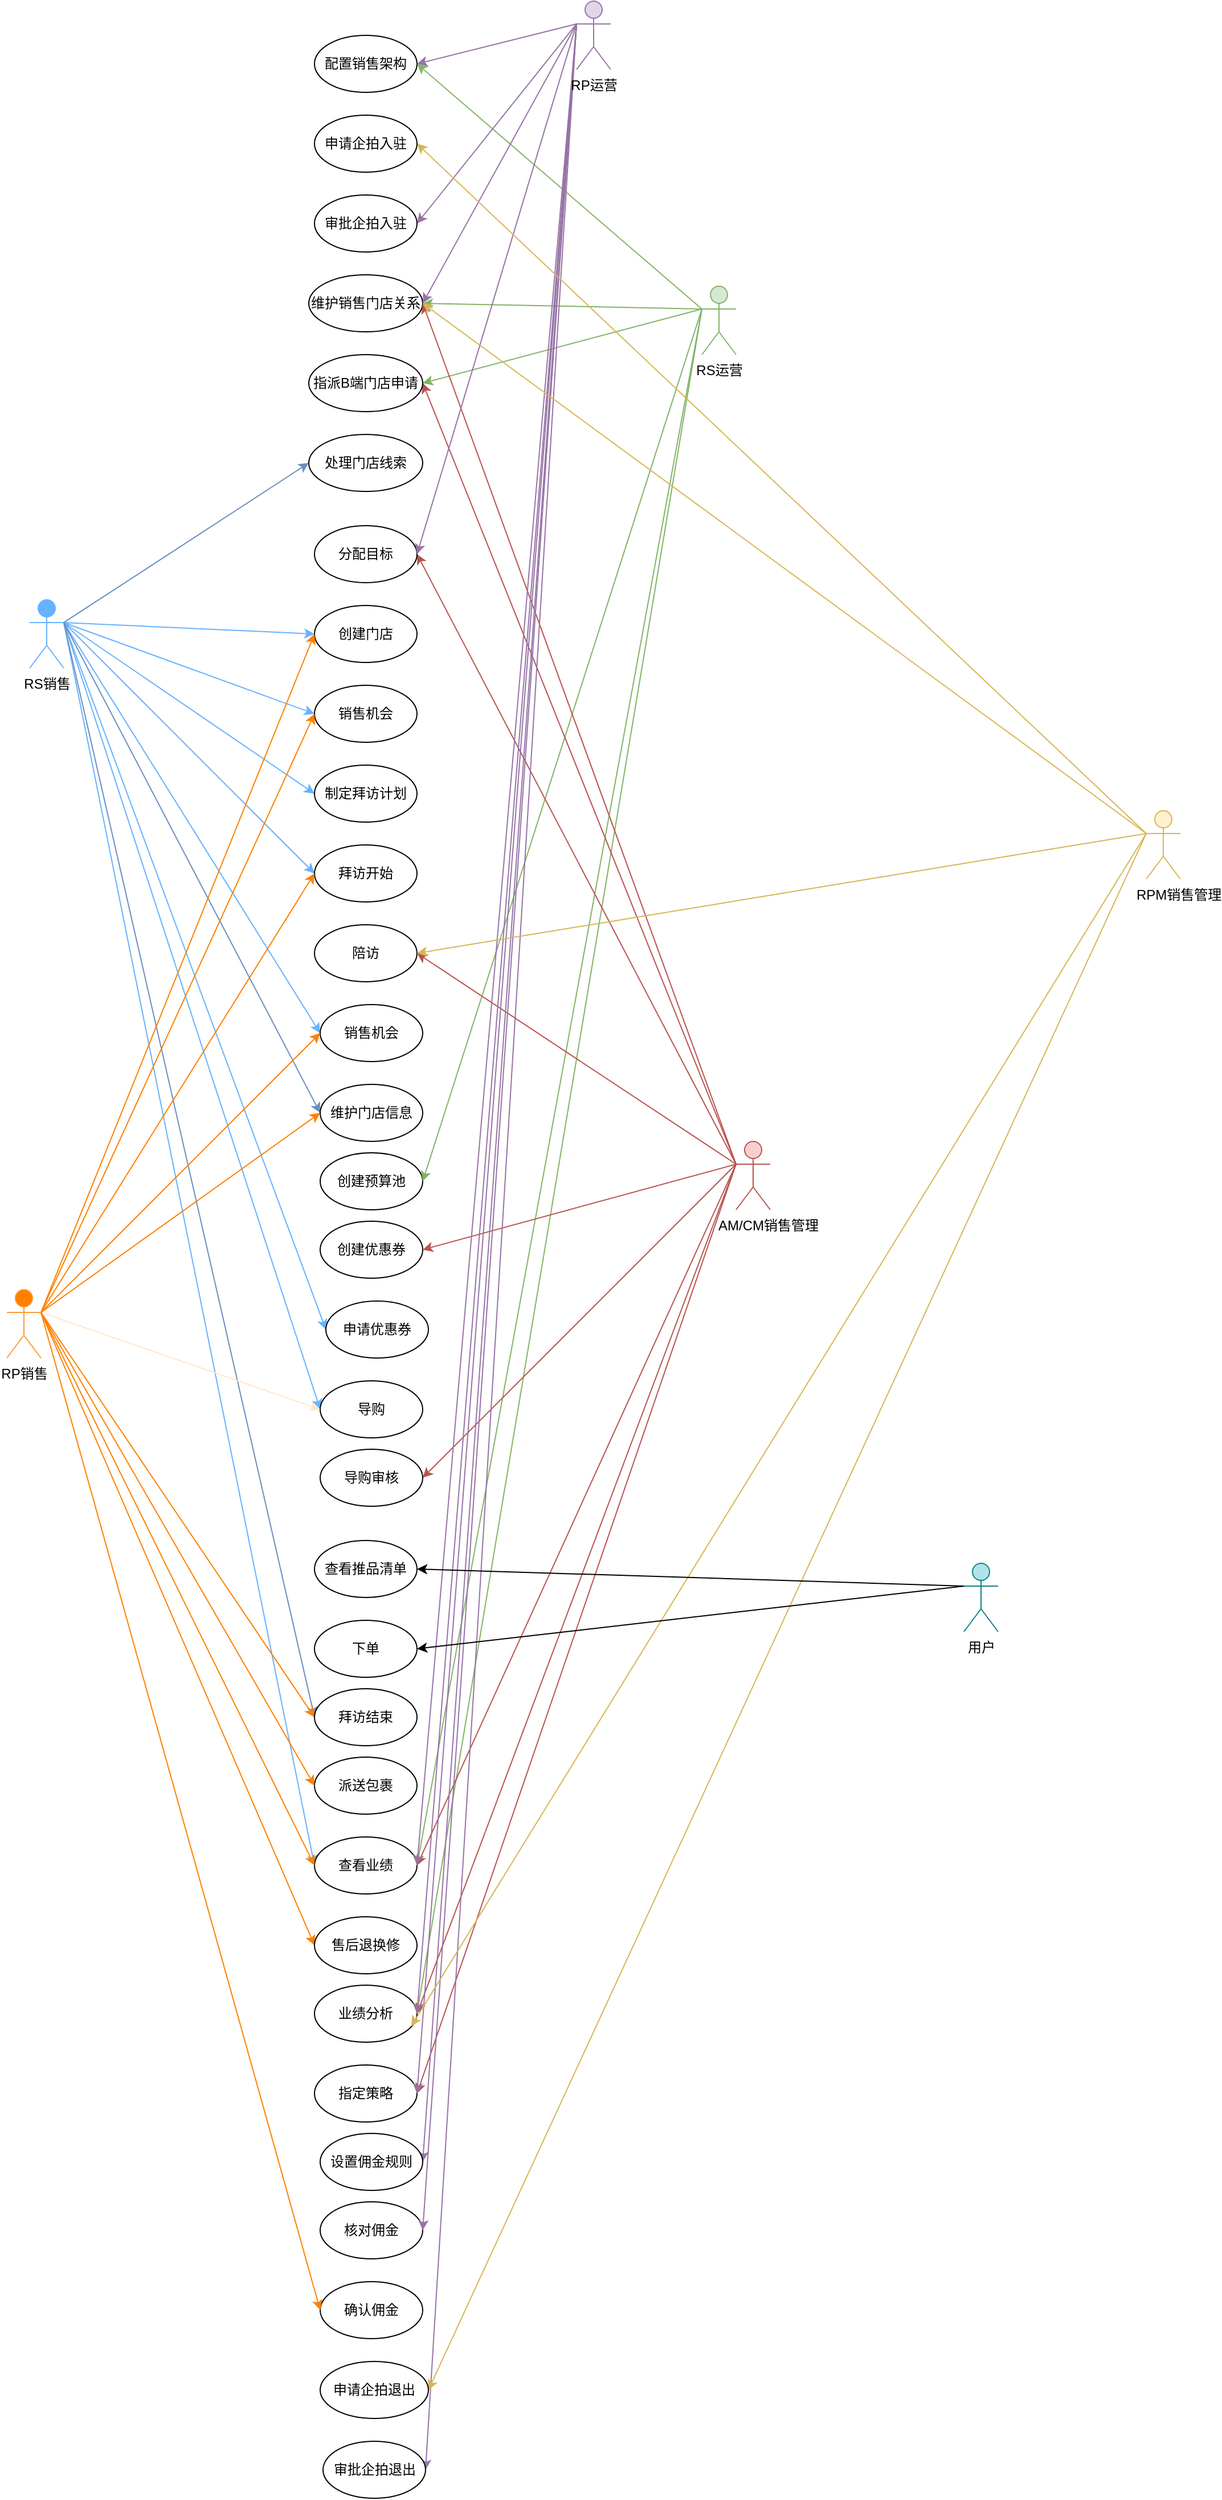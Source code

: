 <mxfile version="28.0.7">
  <diagram name="第 1 页" id="Rd4k-c5nyx-5NQ8se79g">
    <mxGraphModel dx="1835" dy="2323" grid="1" gridSize="10" guides="1" tooltips="1" connect="1" arrows="1" fold="1" page="1" pageScale="1" pageWidth="827" pageHeight="1169" math="0" shadow="0">
      <root>
        <mxCell id="0" />
        <mxCell id="1" parent="0" />
        <mxCell id="XD7w7CoPH_M2G8A22QaK-30" style="rounded=0;orthogonalLoop=1;jettySize=auto;html=1;entryX=0;entryY=0.5;entryDx=0;entryDy=0;exitX=1;exitY=0.333;exitDx=0;exitDy=0;exitPerimeter=0;fillColor=none;strokeColor=#66B2FF;" parent="1" source="13VthSZgflkiJFEwZ5WM-1" target="XD7w7CoPH_M2G8A22QaK-26" edge="1">
          <mxGeometry relative="1" as="geometry" />
        </mxCell>
        <mxCell id="XD7w7CoPH_M2G8A22QaK-32" style="edgeStyle=none;rounded=0;orthogonalLoop=1;jettySize=auto;html=1;entryX=0;entryY=0.5;entryDx=0;entryDy=0;exitX=1;exitY=0.333;exitDx=0;exitDy=0;exitPerimeter=0;fillColor=none;strokeColor=#66B2FF;" parent="1" source="13VthSZgflkiJFEwZ5WM-1" target="XD7w7CoPH_M2G8A22QaK-1" edge="1">
          <mxGeometry relative="1" as="geometry" />
        </mxCell>
        <mxCell id="XD7w7CoPH_M2G8A22QaK-33" style="edgeStyle=none;rounded=0;orthogonalLoop=1;jettySize=auto;html=1;entryX=0;entryY=0.5;entryDx=0;entryDy=0;exitX=1;exitY=0.333;exitDx=0;exitDy=0;exitPerimeter=0;fillColor=none;strokeColor=#66B2FF;" parent="1" source="13VthSZgflkiJFEwZ5WM-1" target="13VthSZgflkiJFEwZ5WM-2" edge="1">
          <mxGeometry relative="1" as="geometry" />
        </mxCell>
        <mxCell id="XD7w7CoPH_M2G8A22QaK-34" style="edgeStyle=none;rounded=0;orthogonalLoop=1;jettySize=auto;html=1;entryX=0;entryY=0.5;entryDx=0;entryDy=0;exitX=1;exitY=0.333;exitDx=0;exitDy=0;exitPerimeter=0;fillColor=none;strokeColor=#66B2FF;" parent="1" source="13VthSZgflkiJFEwZ5WM-1" target="XD7w7CoPH_M2G8A22QaK-13" edge="1">
          <mxGeometry relative="1" as="geometry" />
        </mxCell>
        <mxCell id="XD7w7CoPH_M2G8A22QaK-37" style="edgeStyle=none;rounded=0;orthogonalLoop=1;jettySize=auto;html=1;entryX=0;entryY=0.5;entryDx=0;entryDy=0;exitX=1;exitY=0.333;exitDx=0;exitDy=0;exitPerimeter=0;fillColor=none;strokeColor=#66B2FF;" parent="1" source="13VthSZgflkiJFEwZ5WM-1" target="XD7w7CoPH_M2G8A22QaK-36" edge="1">
          <mxGeometry relative="1" as="geometry" />
        </mxCell>
        <mxCell id="XD7w7CoPH_M2G8A22QaK-38" style="edgeStyle=none;rounded=0;orthogonalLoop=1;jettySize=auto;html=1;entryX=0;entryY=0.5;entryDx=0;entryDy=0;exitX=1;exitY=0.333;exitDx=0;exitDy=0;exitPerimeter=0;fillColor=none;strokeColor=#66B2FF;" parent="1" source="13VthSZgflkiJFEwZ5WM-1" target="XD7w7CoPH_M2G8A22QaK-16" edge="1">
          <mxGeometry relative="1" as="geometry" />
        </mxCell>
        <mxCell id="XD7w7CoPH_M2G8A22QaK-39" style="edgeStyle=none;rounded=0;orthogonalLoop=1;jettySize=auto;html=1;entryX=0;entryY=0.5;entryDx=0;entryDy=0;exitX=1;exitY=0.333;exitDx=0;exitDy=0;exitPerimeter=0;fillColor=none;strokeColor=#66B2FF;" parent="1" source="13VthSZgflkiJFEwZ5WM-1" target="XD7w7CoPH_M2G8A22QaK-18" edge="1">
          <mxGeometry relative="1" as="geometry" />
        </mxCell>
        <mxCell id="XD7w7CoPH_M2G8A22QaK-42" style="edgeStyle=none;rounded=0;orthogonalLoop=1;jettySize=auto;html=1;exitX=1;exitY=0.333;exitDx=0;exitDy=0;exitPerimeter=0;entryX=0;entryY=0.5;entryDx=0;entryDy=0;fillColor=none;strokeColor=#66B2FF;" parent="1" source="13VthSZgflkiJFEwZ5WM-1" target="XD7w7CoPH_M2G8A22QaK-20" edge="1">
          <mxGeometry relative="1" as="geometry" />
        </mxCell>
        <mxCell id="XD7w7CoPH_M2G8A22QaK-124" style="edgeStyle=none;rounded=0;orthogonalLoop=1;jettySize=auto;html=1;exitX=1;exitY=0.333;exitDx=0;exitDy=0;exitPerimeter=0;entryX=0;entryY=0.5;entryDx=0;entryDy=0;fillColor=#dae8fc;strokeColor=#6c8ebf;" parent="1" source="13VthSZgflkiJFEwZ5WM-1" target="XD7w7CoPH_M2G8A22QaK-123" edge="1">
          <mxGeometry relative="1" as="geometry" />
        </mxCell>
        <mxCell id="XD7w7CoPH_M2G8A22QaK-128" style="edgeStyle=none;rounded=0;orthogonalLoop=1;jettySize=auto;html=1;exitX=1;exitY=0.333;exitDx=0;exitDy=0;exitPerimeter=0;entryX=0;entryY=0.5;entryDx=0;entryDy=0;fillColor=#dae8fc;strokeColor=#6c8ebf;" parent="1" source="13VthSZgflkiJFEwZ5WM-1" target="XD7w7CoPH_M2G8A22QaK-127" edge="1">
          <mxGeometry relative="1" as="geometry" />
        </mxCell>
        <mxCell id="XD7w7CoPH_M2G8A22QaK-162" style="edgeStyle=none;rounded=0;orthogonalLoop=1;jettySize=auto;html=1;exitX=1;exitY=0.333;exitDx=0;exitDy=0;exitPerimeter=0;entryX=0;entryY=0.5;entryDx=0;entryDy=0;fillColor=#dae8fc;strokeColor=#6c8ebf;" parent="1" source="13VthSZgflkiJFEwZ5WM-1" target="XD7w7CoPH_M2G8A22QaK-161" edge="1">
          <mxGeometry relative="1" as="geometry" />
        </mxCell>
        <mxCell id="13VthSZgflkiJFEwZ5WM-1" value="RS销售" style="shape=umlActor;verticalLabelPosition=bottom;verticalAlign=top;html=1;outlineConnect=0;fillColor=#66B2FF;strokeColor=#66B2FF;" parent="1" vertex="1">
          <mxGeometry x="50" y="75" width="30" height="60" as="geometry" />
        </mxCell>
        <mxCell id="13VthSZgflkiJFEwZ5WM-2" value="制定拜访计划" style="ellipse;whiteSpace=wrap;html=1;" parent="1" vertex="1">
          <mxGeometry x="300" y="220" width="90" height="50" as="geometry" />
        </mxCell>
        <mxCell id="XD7w7CoPH_M2G8A22QaK-1" value="销售机会" style="ellipse;whiteSpace=wrap;html=1;" parent="1" vertex="1">
          <mxGeometry x="300" y="150" width="90" height="50" as="geometry" />
        </mxCell>
        <mxCell id="XD7w7CoPH_M2G8A22QaK-13" value="拜访开始" style="ellipse;whiteSpace=wrap;html=1;" parent="1" vertex="1">
          <mxGeometry x="300" y="290" width="90" height="50" as="geometry" />
        </mxCell>
        <mxCell id="XD7w7CoPH_M2G8A22QaK-14" value="陪访" style="ellipse;whiteSpace=wrap;html=1;" parent="1" vertex="1">
          <mxGeometry x="300" y="360" width="90" height="50" as="geometry" />
        </mxCell>
        <mxCell id="XD7w7CoPH_M2G8A22QaK-15" value="创建优惠券" style="ellipse;whiteSpace=wrap;html=1;" parent="1" vertex="1">
          <mxGeometry x="305" y="620" width="90" height="50" as="geometry" />
        </mxCell>
        <mxCell id="XD7w7CoPH_M2G8A22QaK-16" value="申请优惠券" style="ellipse;whiteSpace=wrap;html=1;" parent="1" vertex="1">
          <mxGeometry x="310" y="690" width="90" height="50" as="geometry" />
        </mxCell>
        <mxCell id="XD7w7CoPH_M2G8A22QaK-18" value="导购" style="ellipse;whiteSpace=wrap;html=1;" parent="1" vertex="1">
          <mxGeometry x="305" y="760" width="90" height="50" as="geometry" />
        </mxCell>
        <mxCell id="XD7w7CoPH_M2G8A22QaK-19" value="下单" style="ellipse;whiteSpace=wrap;html=1;" parent="1" vertex="1">
          <mxGeometry x="300" y="970" width="90" height="50" as="geometry" />
        </mxCell>
        <mxCell id="XD7w7CoPH_M2G8A22QaK-20" value="查看业绩" style="ellipse;whiteSpace=wrap;html=1;" parent="1" vertex="1">
          <mxGeometry x="300" y="1160" width="90" height="50" as="geometry" />
        </mxCell>
        <mxCell id="XD7w7CoPH_M2G8A22QaK-21" value="业绩分析" style="ellipse;whiteSpace=wrap;html=1;" parent="1" vertex="1">
          <mxGeometry x="300" y="1290" width="90" height="50" as="geometry" />
        </mxCell>
        <mxCell id="XD7w7CoPH_M2G8A22QaK-22" value="指定策略" style="ellipse;whiteSpace=wrap;html=1;" parent="1" vertex="1">
          <mxGeometry x="300" y="1360" width="90" height="50" as="geometry" />
        </mxCell>
        <mxCell id="XD7w7CoPH_M2G8A22QaK-25" value="派送包裹" style="ellipse;whiteSpace=wrap;html=1;" parent="1" vertex="1">
          <mxGeometry x="300" y="1090" width="90" height="50" as="geometry" />
        </mxCell>
        <mxCell id="XD7w7CoPH_M2G8A22QaK-26" value="创建门店" style="ellipse;whiteSpace=wrap;html=1;" parent="1" vertex="1">
          <mxGeometry x="300" y="80" width="90" height="50" as="geometry" />
        </mxCell>
        <mxCell id="XD7w7CoPH_M2G8A22QaK-29" value="核对佣金" style="ellipse;whiteSpace=wrap;html=1;" parent="1" vertex="1">
          <mxGeometry x="305" y="1480" width="90" height="50" as="geometry" />
        </mxCell>
        <mxCell id="XD7w7CoPH_M2G8A22QaK-36" value="销售机会" style="ellipse;whiteSpace=wrap;html=1;" parent="1" vertex="1">
          <mxGeometry x="305" y="430" width="90" height="50" as="geometry" />
        </mxCell>
        <mxCell id="XD7w7CoPH_M2G8A22QaK-49" value="创建预算池" style="ellipse;whiteSpace=wrap;html=1;" parent="1" vertex="1">
          <mxGeometry x="305" y="560" width="90" height="50" as="geometry" />
        </mxCell>
        <mxCell id="XD7w7CoPH_M2G8A22QaK-51" value="确认佣金" style="ellipse;whiteSpace=wrap;html=1;" parent="1" vertex="1">
          <mxGeometry x="305" y="1550" width="90" height="50" as="geometry" />
        </mxCell>
        <mxCell id="XD7w7CoPH_M2G8A22QaK-52" value="配置销售架构" style="ellipse;whiteSpace=wrap;html=1;" parent="1" vertex="1">
          <mxGeometry x="300" y="-420" width="90" height="50" as="geometry" />
        </mxCell>
        <mxCell id="XD7w7CoPH_M2G8A22QaK-69" style="edgeStyle=none;rounded=0;orthogonalLoop=1;jettySize=auto;html=1;entryX=0;entryY=0.5;entryDx=0;entryDy=0;exitX=1;exitY=0.333;exitDx=0;exitDy=0;exitPerimeter=0;fillColor=#ffe6cc;strokeColor=#FF8000;" parent="1" source="XD7w7CoPH_M2G8A22QaK-53" target="XD7w7CoPH_M2G8A22QaK-26" edge="1">
          <mxGeometry relative="1" as="geometry" />
        </mxCell>
        <mxCell id="XD7w7CoPH_M2G8A22QaK-70" style="edgeStyle=none;rounded=0;orthogonalLoop=1;jettySize=auto;html=1;exitX=1;exitY=0.333;exitDx=0;exitDy=0;exitPerimeter=0;entryX=0;entryY=0.5;entryDx=0;entryDy=0;fillColor=#ffe6cc;strokeColor=#FF8000;" parent="1" source="XD7w7CoPH_M2G8A22QaK-53" target="XD7w7CoPH_M2G8A22QaK-1" edge="1">
          <mxGeometry relative="1" as="geometry" />
        </mxCell>
        <mxCell id="XD7w7CoPH_M2G8A22QaK-71" style="edgeStyle=none;rounded=0;orthogonalLoop=1;jettySize=auto;html=1;exitX=1;exitY=0.333;exitDx=0;exitDy=0;exitPerimeter=0;entryX=0;entryY=0.5;entryDx=0;entryDy=0;fillColor=#ffe6cc;strokeColor=#FF8000;" parent="1" source="XD7w7CoPH_M2G8A22QaK-53" target="XD7w7CoPH_M2G8A22QaK-13" edge="1">
          <mxGeometry relative="1" as="geometry" />
        </mxCell>
        <mxCell id="XD7w7CoPH_M2G8A22QaK-72" style="edgeStyle=none;rounded=0;orthogonalLoop=1;jettySize=auto;html=1;exitX=1;exitY=0.333;exitDx=0;exitDy=0;exitPerimeter=0;entryX=0;entryY=0.5;entryDx=0;entryDy=0;fillColor=#ffe6cc;strokeColor=#FF8000;" parent="1" source="XD7w7CoPH_M2G8A22QaK-53" target="XD7w7CoPH_M2G8A22QaK-36" edge="1">
          <mxGeometry relative="1" as="geometry" />
        </mxCell>
        <mxCell id="XD7w7CoPH_M2G8A22QaK-74" style="edgeStyle=none;rounded=0;orthogonalLoop=1;jettySize=auto;html=1;exitX=1;exitY=0.333;exitDx=0;exitDy=0;exitPerimeter=0;entryX=0;entryY=0.5;entryDx=0;entryDy=0;fillColor=#ffe6cc;strokeColor=#FFE6CC;" parent="1" source="XD7w7CoPH_M2G8A22QaK-53" target="XD7w7CoPH_M2G8A22QaK-18" edge="1">
          <mxGeometry relative="1" as="geometry" />
        </mxCell>
        <mxCell id="XD7w7CoPH_M2G8A22QaK-75" style="edgeStyle=none;rounded=0;orthogonalLoop=1;jettySize=auto;html=1;exitX=1;exitY=0.333;exitDx=0;exitDy=0;exitPerimeter=0;entryX=0;entryY=0.5;entryDx=0;entryDy=0;fillColor=#ffe6cc;strokeColor=#FF8000;" parent="1" source="XD7w7CoPH_M2G8A22QaK-53" target="XD7w7CoPH_M2G8A22QaK-25" edge="1">
          <mxGeometry relative="1" as="geometry" />
        </mxCell>
        <mxCell id="XD7w7CoPH_M2G8A22QaK-77" style="edgeStyle=none;rounded=0;orthogonalLoop=1;jettySize=auto;html=1;exitX=1;exitY=0.333;exitDx=0;exitDy=0;exitPerimeter=0;entryX=0;entryY=0.5;entryDx=0;entryDy=0;fillColor=#ffe6cc;strokeColor=#FF8000;" parent="1" source="XD7w7CoPH_M2G8A22QaK-53" target="XD7w7CoPH_M2G8A22QaK-51" edge="1">
          <mxGeometry relative="1" as="geometry" />
        </mxCell>
        <mxCell id="XD7w7CoPH_M2G8A22QaK-79" style="edgeStyle=none;rounded=0;orthogonalLoop=1;jettySize=auto;html=1;exitX=1;exitY=0.333;exitDx=0;exitDy=0;exitPerimeter=0;entryX=0;entryY=0.5;entryDx=0;entryDy=0;fillColor=#ffe6cc;strokeColor=#FF8000;" parent="1" source="XD7w7CoPH_M2G8A22QaK-53" target="XD7w7CoPH_M2G8A22QaK-78" edge="1">
          <mxGeometry relative="1" as="geometry" />
        </mxCell>
        <mxCell id="XD7w7CoPH_M2G8A22QaK-80" style="edgeStyle=none;rounded=0;orthogonalLoop=1;jettySize=auto;html=1;exitX=1;exitY=0.333;exitDx=0;exitDy=0;exitPerimeter=0;entryX=0;entryY=0.5;entryDx=0;entryDy=0;fillColor=#ffe6cc;strokeColor=#FF8000;" parent="1" source="XD7w7CoPH_M2G8A22QaK-53" target="XD7w7CoPH_M2G8A22QaK-20" edge="1">
          <mxGeometry relative="1" as="geometry" />
        </mxCell>
        <mxCell id="XD7w7CoPH_M2G8A22QaK-129" style="edgeStyle=none;rounded=0;orthogonalLoop=1;jettySize=auto;html=1;exitX=1;exitY=0.333;exitDx=0;exitDy=0;exitPerimeter=0;entryX=0;entryY=0.5;entryDx=0;entryDy=0;fillColor=#ffe6cc;strokeColor=#FF8000;" parent="1" source="XD7w7CoPH_M2G8A22QaK-53" target="XD7w7CoPH_M2G8A22QaK-127" edge="1">
          <mxGeometry relative="1" as="geometry" />
        </mxCell>
        <mxCell id="XD7w7CoPH_M2G8A22QaK-163" style="edgeStyle=none;rounded=0;orthogonalLoop=1;jettySize=auto;html=1;exitX=1;exitY=0.333;exitDx=0;exitDy=0;exitPerimeter=0;entryX=0;entryY=0.5;entryDx=0;entryDy=0;fillColor=#ffe6cc;strokeColor=#FF8000;" parent="1" source="XD7w7CoPH_M2G8A22QaK-53" target="XD7w7CoPH_M2G8A22QaK-161" edge="1">
          <mxGeometry relative="1" as="geometry" />
        </mxCell>
        <mxCell id="XD7w7CoPH_M2G8A22QaK-53" value="RP销售" style="shape=umlActor;verticalLabelPosition=bottom;verticalAlign=top;html=1;outlineConnect=0;strokeColor=#FF9933;fillColor=#FF8000;" parent="1" vertex="1">
          <mxGeometry x="30" y="680" width="30" height="60" as="geometry" />
        </mxCell>
        <mxCell id="XD7w7CoPH_M2G8A22QaK-78" value="售后退换修" style="ellipse;whiteSpace=wrap;html=1;" parent="1" vertex="1">
          <mxGeometry x="300" y="1230" width="90" height="50" as="geometry" />
        </mxCell>
        <mxCell id="XD7w7CoPH_M2G8A22QaK-104" style="edgeStyle=none;rounded=0;orthogonalLoop=1;jettySize=auto;html=1;entryX=1;entryY=0.5;entryDx=0;entryDy=0;fillColor=#d5e8d4;strokeColor=#82b366;" parent="1" target="XD7w7CoPH_M2G8A22QaK-52" edge="1">
          <mxGeometry relative="1" as="geometry">
            <mxPoint x="640" y="-180" as="sourcePoint" />
          </mxGeometry>
        </mxCell>
        <mxCell id="XD7w7CoPH_M2G8A22QaK-108" style="edgeStyle=none;rounded=0;orthogonalLoop=1;jettySize=auto;html=1;exitX=0;exitY=0.333;exitDx=0;exitDy=0;exitPerimeter=0;entryX=1;entryY=0.5;entryDx=0;entryDy=0;fillColor=#d5e8d4;strokeColor=#82b366;" parent="1" source="XD7w7CoPH_M2G8A22QaK-82" target="XD7w7CoPH_M2G8A22QaK-86" edge="1">
          <mxGeometry relative="1" as="geometry" />
        </mxCell>
        <mxCell id="XD7w7CoPH_M2G8A22QaK-109" style="edgeStyle=none;rounded=0;orthogonalLoop=1;jettySize=auto;html=1;exitX=0;exitY=0.333;exitDx=0;exitDy=0;exitPerimeter=0;entryX=1;entryY=0.5;entryDx=0;entryDy=0;fillColor=#d5e8d4;strokeColor=#82b366;" parent="1" source="XD7w7CoPH_M2G8A22QaK-82" target="XD7w7CoPH_M2G8A22QaK-49" edge="1">
          <mxGeometry relative="1" as="geometry" />
        </mxCell>
        <mxCell id="XD7w7CoPH_M2G8A22QaK-110" style="edgeStyle=none;rounded=0;orthogonalLoop=1;jettySize=auto;html=1;exitX=0;exitY=0.333;exitDx=0;exitDy=0;exitPerimeter=0;entryX=1;entryY=0.5;entryDx=0;entryDy=0;fillColor=#d5e8d4;strokeColor=#82b366;" parent="1" source="XD7w7CoPH_M2G8A22QaK-82" target="XD7w7CoPH_M2G8A22QaK-20" edge="1">
          <mxGeometry relative="1" as="geometry" />
        </mxCell>
        <mxCell id="XD7w7CoPH_M2G8A22QaK-112" style="edgeStyle=none;rounded=0;orthogonalLoop=1;jettySize=auto;html=1;exitX=0;exitY=0.333;exitDx=0;exitDy=0;exitPerimeter=0;entryX=1;entryY=0.5;entryDx=0;entryDy=0;fillColor=#d5e8d4;strokeColor=#82b366;" parent="1" source="XD7w7CoPH_M2G8A22QaK-82" target="XD7w7CoPH_M2G8A22QaK-21" edge="1">
          <mxGeometry relative="1" as="geometry" />
        </mxCell>
        <mxCell id="XD7w7CoPH_M2G8A22QaK-120" style="edgeStyle=none;rounded=0;orthogonalLoop=1;jettySize=auto;html=1;exitX=0;exitY=0.333;exitDx=0;exitDy=0;exitPerimeter=0;entryX=1;entryY=0.5;entryDx=0;entryDy=0;fillColor=#d5e8d4;strokeColor=#82b366;" parent="1" source="XD7w7CoPH_M2G8A22QaK-82" target="XD7w7CoPH_M2G8A22QaK-119" edge="1">
          <mxGeometry relative="1" as="geometry" />
        </mxCell>
        <mxCell id="XD7w7CoPH_M2G8A22QaK-82" value="RS运营" style="shape=umlActor;verticalLabelPosition=bottom;verticalAlign=top;html=1;outlineConnect=0;fillColor=#d5e8d4;strokeColor=#82b366;" parent="1" vertex="1">
          <mxGeometry x="640" y="-200" width="30" height="60" as="geometry" />
        </mxCell>
        <mxCell id="XD7w7CoPH_M2G8A22QaK-86" value="维护销售门店关系" style="ellipse;whiteSpace=wrap;html=1;" parent="1" vertex="1">
          <mxGeometry x="295" y="-210" width="100" height="50" as="geometry" />
        </mxCell>
        <mxCell id="XD7w7CoPH_M2G8A22QaK-90" style="edgeStyle=none;rounded=0;orthogonalLoop=1;jettySize=auto;html=1;entryX=1;entryY=0.5;entryDx=0;entryDy=0;exitX=0;exitY=0.333;exitDx=0;exitDy=0;exitPerimeter=0;fillColor=#f8cecc;strokeColor=#b85450;" parent="1" source="XD7w7CoPH_M2G8A22QaK-88" target="XD7w7CoPH_M2G8A22QaK-89" edge="1">
          <mxGeometry relative="1" as="geometry" />
        </mxCell>
        <mxCell id="XD7w7CoPH_M2G8A22QaK-91" style="edgeStyle=none;rounded=0;orthogonalLoop=1;jettySize=auto;html=1;exitX=0;exitY=0.333;exitDx=0;exitDy=0;exitPerimeter=0;entryX=1;entryY=0.5;entryDx=0;entryDy=0;fillColor=#f8cecc;strokeColor=#b85450;" parent="1" source="XD7w7CoPH_M2G8A22QaK-88" target="XD7w7CoPH_M2G8A22QaK-14" edge="1">
          <mxGeometry relative="1" as="geometry" />
        </mxCell>
        <mxCell id="XD7w7CoPH_M2G8A22QaK-93" style="edgeStyle=none;rounded=0;orthogonalLoop=1;jettySize=auto;html=1;exitX=0;exitY=0.333;exitDx=0;exitDy=0;exitPerimeter=0;entryX=1;entryY=0.5;entryDx=0;entryDy=0;fillColor=#f8cecc;strokeColor=#b85450;" parent="1" source="XD7w7CoPH_M2G8A22QaK-88" target="XD7w7CoPH_M2G8A22QaK-15" edge="1">
          <mxGeometry relative="1" as="geometry" />
        </mxCell>
        <mxCell id="XD7w7CoPH_M2G8A22QaK-94" style="edgeStyle=none;rounded=0;orthogonalLoop=1;jettySize=auto;html=1;exitX=0;exitY=0.333;exitDx=0;exitDy=0;exitPerimeter=0;entryX=1;entryY=0.5;entryDx=0;entryDy=0;fillColor=#f8cecc;strokeColor=#b85450;" parent="1" source="XD7w7CoPH_M2G8A22QaK-88" target="XD7w7CoPH_M2G8A22QaK-20" edge="1">
          <mxGeometry relative="1" as="geometry" />
        </mxCell>
        <mxCell id="XD7w7CoPH_M2G8A22QaK-95" style="edgeStyle=none;rounded=0;orthogonalLoop=1;jettySize=auto;html=1;exitX=0;exitY=0.333;exitDx=0;exitDy=0;exitPerimeter=0;entryX=1;entryY=0.5;entryDx=0;entryDy=0;fillColor=#f8cecc;strokeColor=#b85450;" parent="1" source="XD7w7CoPH_M2G8A22QaK-88" target="XD7w7CoPH_M2G8A22QaK-21" edge="1">
          <mxGeometry relative="1" as="geometry">
            <mxPoint x="580" y="750" as="targetPoint" />
          </mxGeometry>
        </mxCell>
        <mxCell id="XD7w7CoPH_M2G8A22QaK-96" style="edgeStyle=none;rounded=0;orthogonalLoop=1;jettySize=auto;html=1;exitX=0;exitY=0.333;exitDx=0;exitDy=0;exitPerimeter=0;entryX=1;entryY=0.5;entryDx=0;entryDy=0;fillColor=#f8cecc;strokeColor=#b85450;" parent="1" source="XD7w7CoPH_M2G8A22QaK-88" target="XD7w7CoPH_M2G8A22QaK-22" edge="1">
          <mxGeometry relative="1" as="geometry" />
        </mxCell>
        <mxCell id="XD7w7CoPH_M2G8A22QaK-117" style="edgeStyle=none;rounded=0;orthogonalLoop=1;jettySize=auto;html=1;exitX=0;exitY=0.333;exitDx=0;exitDy=0;exitPerimeter=0;entryX=1;entryY=0.5;entryDx=0;entryDy=0;fillColor=#f8cecc;strokeColor=#b85450;" parent="1" source="XD7w7CoPH_M2G8A22QaK-88" target="XD7w7CoPH_M2G8A22QaK-116" edge="1">
          <mxGeometry relative="1" as="geometry" />
        </mxCell>
        <mxCell id="XD7w7CoPH_M2G8A22QaK-118" style="edgeStyle=none;rounded=0;orthogonalLoop=1;jettySize=auto;html=1;exitX=0;exitY=0.333;exitDx=0;exitDy=0;exitPerimeter=0;entryX=1;entryY=0.5;entryDx=0;entryDy=0;fillColor=#f8cecc;strokeColor=#b85450;" parent="1" source="XD7w7CoPH_M2G8A22QaK-88" target="XD7w7CoPH_M2G8A22QaK-86" edge="1">
          <mxGeometry relative="1" as="geometry">
            <mxPoint x="400" y="-120" as="targetPoint" />
          </mxGeometry>
        </mxCell>
        <mxCell id="XD7w7CoPH_M2G8A22QaK-121" style="edgeStyle=none;rounded=0;orthogonalLoop=1;jettySize=auto;html=1;exitX=0;exitY=0.333;exitDx=0;exitDy=0;exitPerimeter=0;entryX=1;entryY=0.5;entryDx=0;entryDy=0;fillColor=#f8cecc;strokeColor=#b85450;" parent="1" source="XD7w7CoPH_M2G8A22QaK-88" target="XD7w7CoPH_M2G8A22QaK-119" edge="1">
          <mxGeometry relative="1" as="geometry" />
        </mxCell>
        <mxCell id="XD7w7CoPH_M2G8A22QaK-88" value="&amp;nbsp; &amp;nbsp; &amp;nbsp; &amp;nbsp; AM/CM销售管理" style="shape=umlActor;verticalLabelPosition=bottom;verticalAlign=top;html=1;outlineConnect=0;fillColor=#f8cecc;strokeColor=#b85450;" parent="1" vertex="1">
          <mxGeometry x="670" y="550" width="30" height="60" as="geometry" />
        </mxCell>
        <mxCell id="XD7w7CoPH_M2G8A22QaK-89" value="分配目标" style="ellipse;whiteSpace=wrap;html=1;" parent="1" vertex="1">
          <mxGeometry x="300" y="10" width="90" height="50" as="geometry" />
        </mxCell>
        <mxCell id="XD7w7CoPH_M2G8A22QaK-116" value="导购审核" style="ellipse;whiteSpace=wrap;html=1;" parent="1" vertex="1">
          <mxGeometry x="305" y="820" width="90" height="50" as="geometry" />
        </mxCell>
        <mxCell id="XD7w7CoPH_M2G8A22QaK-119" value="指派B端门店申请" style="ellipse;whiteSpace=wrap;html=1;" parent="1" vertex="1">
          <mxGeometry x="295" y="-140" width="100" height="50" as="geometry" />
        </mxCell>
        <mxCell id="XD7w7CoPH_M2G8A22QaK-123" value="处理门店线索" style="ellipse;whiteSpace=wrap;html=1;" parent="1" vertex="1">
          <mxGeometry x="295" y="-70" width="100" height="50" as="geometry" />
        </mxCell>
        <mxCell id="XD7w7CoPH_M2G8A22QaK-127" value="拜访结束" style="ellipse;whiteSpace=wrap;html=1;" parent="1" vertex="1">
          <mxGeometry x="300" y="1030" width="90" height="50" as="geometry" />
        </mxCell>
        <mxCell id="XD7w7CoPH_M2G8A22QaK-131" style="edgeStyle=none;rounded=0;orthogonalLoop=1;jettySize=auto;html=1;exitX=0;exitY=0.333;exitDx=0;exitDy=0;exitPerimeter=0;entryX=1;entryY=0.5;entryDx=0;entryDy=0;fillColor=#e1d5e7;strokeColor=#9673a6;" parent="1" source="XD7w7CoPH_M2G8A22QaK-130" target="XD7w7CoPH_M2G8A22QaK-52" edge="1">
          <mxGeometry relative="1" as="geometry">
            <mxPoint x="430" y="-180" as="targetPoint" />
          </mxGeometry>
        </mxCell>
        <mxCell id="XD7w7CoPH_M2G8A22QaK-132" style="edgeStyle=none;rounded=0;orthogonalLoop=1;jettySize=auto;html=1;exitX=0;exitY=0.333;exitDx=0;exitDy=0;exitPerimeter=0;entryX=1;entryY=0.5;entryDx=0;entryDy=0;fillColor=#e1d5e7;strokeColor=#9673a6;" parent="1" source="XD7w7CoPH_M2G8A22QaK-130" target="XD7w7CoPH_M2G8A22QaK-86" edge="1">
          <mxGeometry relative="1" as="geometry" />
        </mxCell>
        <mxCell id="XD7w7CoPH_M2G8A22QaK-143" style="edgeStyle=none;rounded=0;orthogonalLoop=1;jettySize=auto;html=1;exitX=0;exitY=0.333;exitDx=0;exitDy=0;exitPerimeter=0;entryX=1;entryY=0.5;entryDx=0;entryDy=0;fillColor=#e1d5e7;strokeColor=#9673a6;" parent="1" source="XD7w7CoPH_M2G8A22QaK-130" target="XD7w7CoPH_M2G8A22QaK-138" edge="1">
          <mxGeometry relative="1" as="geometry" />
        </mxCell>
        <mxCell id="XD7w7CoPH_M2G8A22QaK-144" style="edgeStyle=none;rounded=0;orthogonalLoop=1;jettySize=auto;html=1;exitX=0;exitY=0.333;exitDx=0;exitDy=0;exitPerimeter=0;entryX=1;entryY=0.5;entryDx=0;entryDy=0;fillColor=#e1d5e7;strokeColor=#9673a6;" parent="1" source="XD7w7CoPH_M2G8A22QaK-130" target="XD7w7CoPH_M2G8A22QaK-89" edge="1">
          <mxGeometry relative="1" as="geometry" />
        </mxCell>
        <mxCell id="XD7w7CoPH_M2G8A22QaK-145" style="edgeStyle=none;rounded=0;orthogonalLoop=1;jettySize=auto;html=1;exitX=0;exitY=0.333;exitDx=0;exitDy=0;exitPerimeter=0;entryX=1;entryY=0.5;entryDx=0;entryDy=0;fillColor=#e1d5e7;strokeColor=#9673a6;" parent="1" source="XD7w7CoPH_M2G8A22QaK-130" target="XD7w7CoPH_M2G8A22QaK-20" edge="1">
          <mxGeometry relative="1" as="geometry" />
        </mxCell>
        <mxCell id="XD7w7CoPH_M2G8A22QaK-146" style="edgeStyle=none;rounded=0;orthogonalLoop=1;jettySize=auto;html=1;exitX=0;exitY=0.333;exitDx=0;exitDy=0;exitPerimeter=0;entryX=1;entryY=0.5;entryDx=0;entryDy=0;fillColor=#e1d5e7;strokeColor=#9673a6;" parent="1" source="XD7w7CoPH_M2G8A22QaK-130" target="XD7w7CoPH_M2G8A22QaK-21" edge="1">
          <mxGeometry relative="1" as="geometry" />
        </mxCell>
        <mxCell id="XD7w7CoPH_M2G8A22QaK-147" style="edgeStyle=none;rounded=0;orthogonalLoop=1;jettySize=auto;html=1;exitX=0;exitY=0.333;exitDx=0;exitDy=0;exitPerimeter=0;entryX=1;entryY=0.5;entryDx=0;entryDy=0;fillColor=#e1d5e7;strokeColor=#9673a6;" parent="1" source="XD7w7CoPH_M2G8A22QaK-130" target="XD7w7CoPH_M2G8A22QaK-22" edge="1">
          <mxGeometry relative="1" as="geometry" />
        </mxCell>
        <mxCell id="XD7w7CoPH_M2G8A22QaK-148" style="edgeStyle=none;rounded=0;orthogonalLoop=1;jettySize=auto;html=1;exitX=0;exitY=0.333;exitDx=0;exitDy=0;exitPerimeter=0;entryX=1;entryY=0.5;entryDx=0;entryDy=0;fillColor=#e1d5e7;strokeColor=#9673a6;" parent="1" source="XD7w7CoPH_M2G8A22QaK-130" target="XD7w7CoPH_M2G8A22QaK-29" edge="1">
          <mxGeometry relative="1" as="geometry" />
        </mxCell>
        <mxCell id="XD7w7CoPH_M2G8A22QaK-150" style="edgeStyle=none;rounded=0;orthogonalLoop=1;jettySize=auto;html=1;exitX=0;exitY=0.333;exitDx=0;exitDy=0;exitPerimeter=0;entryX=1;entryY=0.5;entryDx=0;entryDy=0;fillColor=#e1d5e7;strokeColor=#9673a6;" parent="1" source="XD7w7CoPH_M2G8A22QaK-130" target="XD7w7CoPH_M2G8A22QaK-149" edge="1">
          <mxGeometry relative="1" as="geometry" />
        </mxCell>
        <mxCell id="XD7w7CoPH_M2G8A22QaK-153" style="edgeStyle=none;rounded=0;orthogonalLoop=1;jettySize=auto;html=1;exitX=0;exitY=0.333;exitDx=0;exitDy=0;exitPerimeter=0;entryX=1;entryY=0.5;entryDx=0;entryDy=0;fillColor=#e1d5e7;strokeColor=#9673a6;" parent="1" source="XD7w7CoPH_M2G8A22QaK-130" target="XD7w7CoPH_M2G8A22QaK-152" edge="1">
          <mxGeometry relative="1" as="geometry" />
        </mxCell>
        <mxCell id="XD7w7CoPH_M2G8A22QaK-130" value="RP运营" style="shape=umlActor;verticalLabelPosition=bottom;verticalAlign=top;html=1;outlineConnect=0;fillColor=#e1d5e7;strokeColor=#9673a6;" parent="1" vertex="1">
          <mxGeometry x="530" y="-450" width="30" height="60" as="geometry" />
        </mxCell>
        <mxCell id="XD7w7CoPH_M2G8A22QaK-154" style="edgeStyle=none;rounded=0;orthogonalLoop=1;jettySize=auto;html=1;exitX=0;exitY=0.333;exitDx=0;exitDy=0;exitPerimeter=0;entryX=1;entryY=0.5;entryDx=0;entryDy=0;fillColor=#fff2cc;strokeColor=#d6b656;" parent="1" source="XD7w7CoPH_M2G8A22QaK-133" target="XD7w7CoPH_M2G8A22QaK-137" edge="1">
          <mxGeometry relative="1" as="geometry" />
        </mxCell>
        <mxCell id="XD7w7CoPH_M2G8A22QaK-157" style="edgeStyle=none;rounded=0;orthogonalLoop=1;jettySize=auto;html=1;exitX=0;exitY=0.333;exitDx=0;exitDy=0;exitPerimeter=0;entryX=1;entryY=0.5;entryDx=0;entryDy=0;fillColor=#fff2cc;strokeColor=#d6b656;" parent="1" source="XD7w7CoPH_M2G8A22QaK-133" target="XD7w7CoPH_M2G8A22QaK-86" edge="1">
          <mxGeometry relative="1" as="geometry" />
        </mxCell>
        <mxCell id="XD7w7CoPH_M2G8A22QaK-158" style="edgeStyle=none;rounded=0;orthogonalLoop=1;jettySize=auto;html=1;exitX=0;exitY=0.333;exitDx=0;exitDy=0;exitPerimeter=0;entryX=1;entryY=0.5;entryDx=0;entryDy=0;fillColor=#fff2cc;strokeColor=#d6b656;" parent="1" source="XD7w7CoPH_M2G8A22QaK-133" target="XD7w7CoPH_M2G8A22QaK-14" edge="1">
          <mxGeometry relative="1" as="geometry" />
        </mxCell>
        <mxCell id="XD7w7CoPH_M2G8A22QaK-160" style="edgeStyle=none;rounded=0;orthogonalLoop=1;jettySize=auto;html=1;exitX=0;exitY=0.333;exitDx=0;exitDy=0;exitPerimeter=0;entryX=1;entryY=0.5;entryDx=0;entryDy=0;fillColor=#fff2cc;strokeColor=#d6b656;" parent="1" source="XD7w7CoPH_M2G8A22QaK-133" target="XD7w7CoPH_M2G8A22QaK-151" edge="1">
          <mxGeometry relative="1" as="geometry" />
        </mxCell>
        <mxCell id="XD7w7CoPH_M2G8A22QaK-133" value="&amp;nbsp; &amp;nbsp; &amp;nbsp; &amp;nbsp; RPM销售管理" style="shape=umlActor;verticalLabelPosition=bottom;verticalAlign=top;html=1;outlineConnect=0;fillColor=#fff2cc;strokeColor=#d6b656;" parent="1" vertex="1">
          <mxGeometry x="1030" y="260" width="30" height="60" as="geometry" />
        </mxCell>
        <mxCell id="XD7w7CoPH_M2G8A22QaK-137" value="申请企拍入驻" style="ellipse;whiteSpace=wrap;html=1;" parent="1" vertex="1">
          <mxGeometry x="300" y="-350" width="90" height="50" as="geometry" />
        </mxCell>
        <mxCell id="XD7w7CoPH_M2G8A22QaK-138" value="审批企拍入驻" style="ellipse;whiteSpace=wrap;html=1;" parent="1" vertex="1">
          <mxGeometry x="300" y="-280" width="90" height="50" as="geometry" />
        </mxCell>
        <mxCell id="XD7w7CoPH_M2G8A22QaK-149" value="设置佣金规则" style="ellipse;whiteSpace=wrap;html=1;" parent="1" vertex="1">
          <mxGeometry x="305" y="1420" width="90" height="50" as="geometry" />
        </mxCell>
        <mxCell id="XD7w7CoPH_M2G8A22QaK-151" value="申请企拍退出" style="ellipse;whiteSpace=wrap;html=1;" parent="1" vertex="1">
          <mxGeometry x="305" y="1620" width="95" height="50" as="geometry" />
        </mxCell>
        <mxCell id="XD7w7CoPH_M2G8A22QaK-152" value="审批企拍退出" style="ellipse;whiteSpace=wrap;html=1;" parent="1" vertex="1">
          <mxGeometry x="307.5" y="1690" width="90" height="50" as="geometry" />
        </mxCell>
        <mxCell id="XD7w7CoPH_M2G8A22QaK-159" style="edgeStyle=none;rounded=0;orthogonalLoop=1;jettySize=auto;html=1;exitX=0;exitY=0.333;exitDx=0;exitDy=0;exitPerimeter=0;entryX=0.944;entryY=0.72;entryDx=0;entryDy=0;entryPerimeter=0;fillColor=#fff2cc;strokeColor=#d6b656;" parent="1" source="XD7w7CoPH_M2G8A22QaK-133" target="XD7w7CoPH_M2G8A22QaK-21" edge="1">
          <mxGeometry relative="1" as="geometry" />
        </mxCell>
        <mxCell id="XD7w7CoPH_M2G8A22QaK-161" value="维护门店信息" style="ellipse;whiteSpace=wrap;html=1;" parent="1" vertex="1">
          <mxGeometry x="305" y="500" width="90" height="50" as="geometry" />
        </mxCell>
        <mxCell id="XD7w7CoPH_M2G8A22QaK-166" value="查看推品清单" style="ellipse;whiteSpace=wrap;html=1;" parent="1" vertex="1">
          <mxGeometry x="300" y="900" width="90" height="50" as="geometry" />
        </mxCell>
        <mxCell id="XD7w7CoPH_M2G8A22QaK-168" style="edgeStyle=none;rounded=0;orthogonalLoop=1;jettySize=auto;html=1;exitX=0;exitY=0.333;exitDx=0;exitDy=0;exitPerimeter=0;entryX=1;entryY=0.5;entryDx=0;entryDy=0;" parent="1" source="XD7w7CoPH_M2G8A22QaK-167" target="XD7w7CoPH_M2G8A22QaK-166" edge="1">
          <mxGeometry relative="1" as="geometry" />
        </mxCell>
        <mxCell id="XD7w7CoPH_M2G8A22QaK-169" style="edgeStyle=none;rounded=0;orthogonalLoop=1;jettySize=auto;html=1;exitX=0;exitY=0.333;exitDx=0;exitDy=0;exitPerimeter=0;entryX=1;entryY=0.5;entryDx=0;entryDy=0;" parent="1" source="XD7w7CoPH_M2G8A22QaK-167" target="XD7w7CoPH_M2G8A22QaK-19" edge="1">
          <mxGeometry relative="1" as="geometry" />
        </mxCell>
        <mxCell id="XD7w7CoPH_M2G8A22QaK-167" value="用户" style="shape=umlActor;verticalLabelPosition=bottom;verticalAlign=top;html=1;outlineConnect=0;fillColor=#b0e3e6;strokeColor=#0e8088;" parent="1" vertex="1">
          <mxGeometry x="870" y="920" width="30" height="60" as="geometry" />
        </mxCell>
      </root>
    </mxGraphModel>
  </diagram>
</mxfile>
